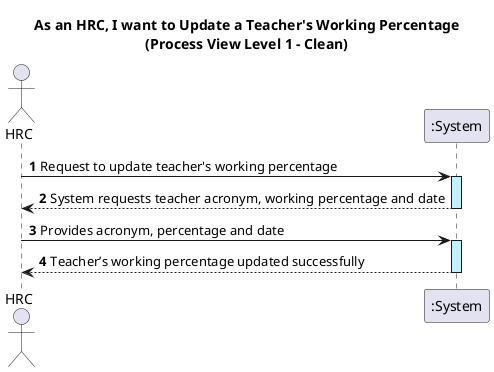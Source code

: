 @startuml
autonumber
title As an HRC, I want to Update a Teacher's Working Percentage\n(Process View Level 1 - Clean)

actor HRC
participant ":System" as System

HRC -> System ++#application: Request to update teacher's working percentage
System --> HRC --: System requests teacher acronym, working percentage and date
HRC -> System ++#application: Provides acronym, percentage and date
System --> HRC --: Teacher’s working percentage updated successfully

@enduml
